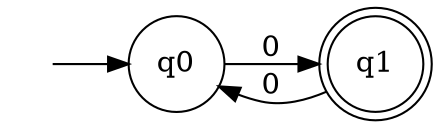 strict digraph {
	 rankdir=LR
	 node [shape = none, label = " ", width = 0, height = 0]; qd;
	 node [label = "\N", width = 0.5, height = 0.5];
	 node [shape = doublecircle]; q1;
	 node [shape = circle];
	 q1 -> q0 [label = "0"]
	 q0 -> q1 [label = "0"]
	 qd -> q0
}